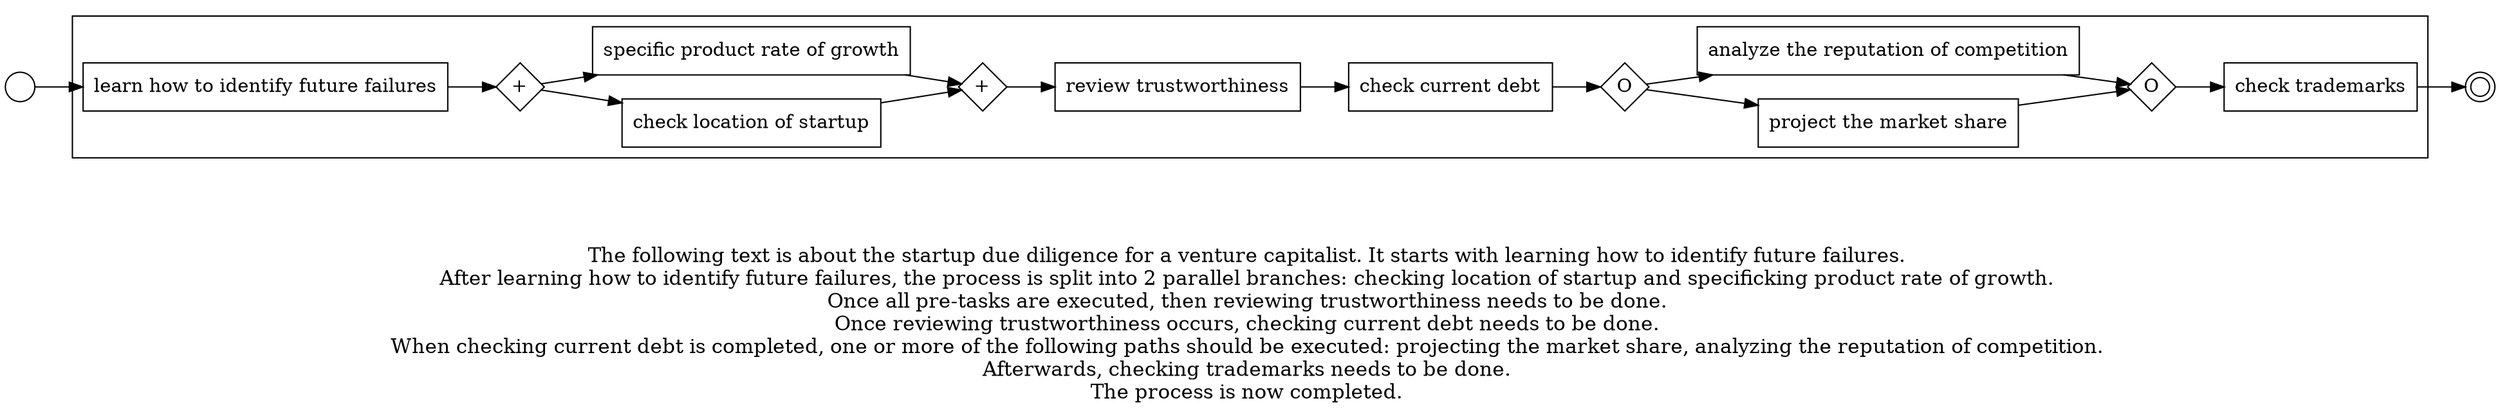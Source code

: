 digraph startup_due_diligence_for_a_venture_capitalist_45 {
	graph [rankdir=LR]
	START_NODE [label="" shape=circle width=0.3]
	subgraph CLUSTER_0 {
		"learn how to identify future failures" [shape=box]
		"AND_SPLIT--2. Filter out the terrible products_MK50" [label="+" fixedsize=true shape=diamond width=0.5]
		"learn how to identify future failures" -> "AND_SPLIT--2. Filter out the terrible products_MK50"
		"check location of startup" [shape=box]
		"AND_SPLIT--2. Filter out the terrible products_MK50" -> "check location of startup"
		"specific product rate of growth" [shape=box]
		"AND_SPLIT--2. Filter out the terrible products_MK50" -> "specific product rate of growth"
		"AND_JOIN--2. Filter out the terrible products_MK50" [label="+" fixedsize=true shape=diamond width=0.5]
		"check location of startup" -> "AND_JOIN--2. Filter out the terrible products_MK50"
		"specific product rate of growth" -> "AND_JOIN--2. Filter out the terrible products_MK50"
		"review trustworthiness" [shape=box]
		"AND_JOIN--2. Filter out the terrible products_MK50" -> "review trustworthiness"
		"check current debt" [shape=box]
		"review trustworthiness" -> "check current debt"
		"OR_SPLIT--5. Evaluate the Competition_FYM1" [label=O fixedsize=true shape=diamond width=0.5]
		"check current debt" -> "OR_SPLIT--5. Evaluate the Competition_FYM1"
		"project the market share" [shape=box]
		"OR_SPLIT--5. Evaluate the Competition_FYM1" -> "project the market share"
		"analyze the reputation of competition" [shape=box]
		"OR_SPLIT--5. Evaluate the Competition_FYM1" -> "analyze the reputation of competition"
		"OR_JOIN--5. Evaluate the Competition_FYM1" [label=O fixedsize=true shape=diamond width=0.5]
		"project the market share" -> "OR_JOIN--5. Evaluate the Competition_FYM1"
		"analyze the reputation of competition" -> "OR_JOIN--5. Evaluate the Competition_FYM1"
		"check trademarks" [shape=box]
		"OR_JOIN--5. Evaluate the Competition_FYM1" -> "check trademarks"
	}
	START_NODE -> "learn how to identify future failures"
	END_NODE [label="" shape=doublecircle width=0.2]
	"check trademarks" -> END_NODE
	fontsize=15 label="\n\n
The following text is about the startup due diligence for a venture capitalist. It starts with learning how to identify future failures. 
After learning how to identify future failures, the process is split into 2 parallel branches: checking location of startup and specificking product rate of growth. 
Once all pre-tasks are executed, then reviewing trustworthiness needs to be done. 
Once reviewing trustworthiness occurs, checking current debt needs to be done. 
When checking current debt is completed, one or more of the following paths should be executed: projecting the market share, analyzing the reputation of competition. 
Afterwards, checking trademarks needs to be done. 
The process is now completed. 
"
}
